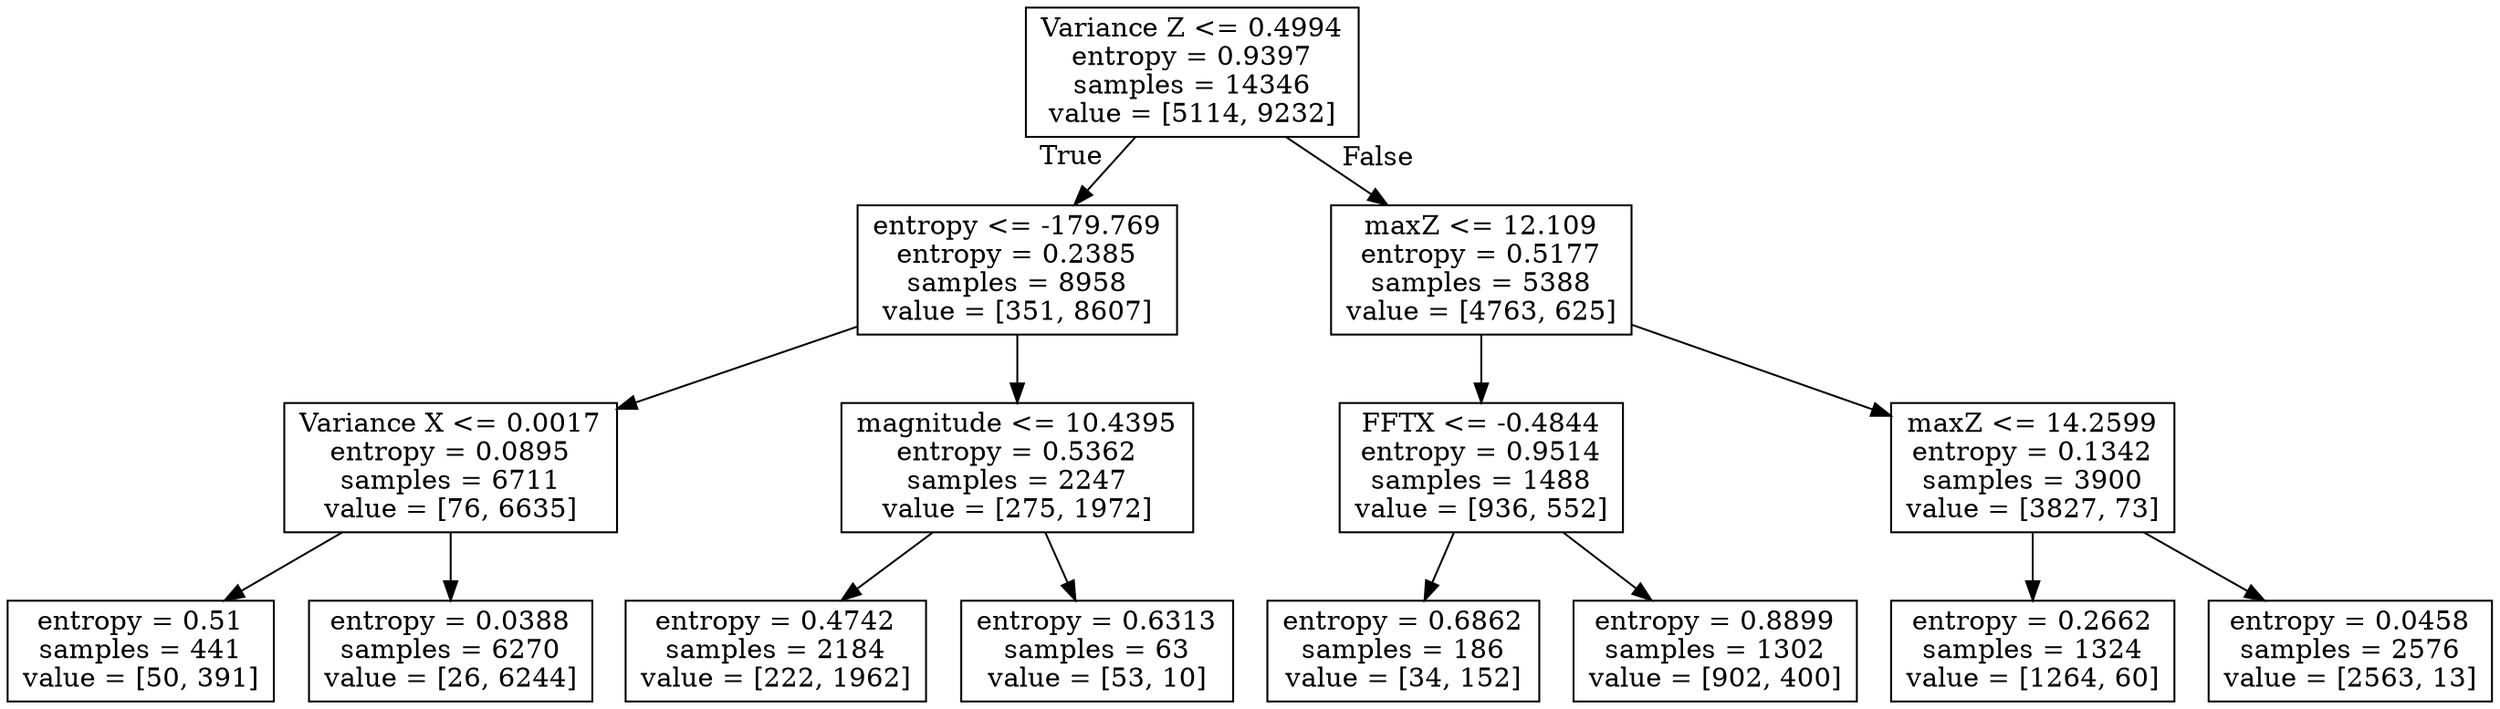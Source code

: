 digraph Tree {
node [shape=box] ;
0 [label="Variance Z <= 0.4994\nentropy = 0.9397\nsamples = 14346\nvalue = [5114, 9232]"] ;
1 [label="entropy <= -179.769\nentropy = 0.2385\nsamples = 8958\nvalue = [351, 8607]"] ;
0 -> 1 [labeldistance=2.5, labelangle=45, headlabel="True"] ;
2 [label="Variance X <= 0.0017\nentropy = 0.0895\nsamples = 6711\nvalue = [76, 6635]"] ;
1 -> 2 ;
3 [label="entropy = 0.51\nsamples = 441\nvalue = [50, 391]"] ;
2 -> 3 ;
4 [label="entropy = 0.0388\nsamples = 6270\nvalue = [26, 6244]"] ;
2 -> 4 ;
5 [label="magnitude <= 10.4395\nentropy = 0.5362\nsamples = 2247\nvalue = [275, 1972]"] ;
1 -> 5 ;
6 [label="entropy = 0.4742\nsamples = 2184\nvalue = [222, 1962]"] ;
5 -> 6 ;
7 [label="entropy = 0.6313\nsamples = 63\nvalue = [53, 10]"] ;
5 -> 7 ;
8 [label="maxZ <= 12.109\nentropy = 0.5177\nsamples = 5388\nvalue = [4763, 625]"] ;
0 -> 8 [labeldistance=2.5, labelangle=-45, headlabel="False"] ;
9 [label="FFTX <= -0.4844\nentropy = 0.9514\nsamples = 1488\nvalue = [936, 552]"] ;
8 -> 9 ;
10 [label="entropy = 0.6862\nsamples = 186\nvalue = [34, 152]"] ;
9 -> 10 ;
11 [label="entropy = 0.8899\nsamples = 1302\nvalue = [902, 400]"] ;
9 -> 11 ;
12 [label="maxZ <= 14.2599\nentropy = 0.1342\nsamples = 3900\nvalue = [3827, 73]"] ;
8 -> 12 ;
13 [label="entropy = 0.2662\nsamples = 1324\nvalue = [1264, 60]"] ;
12 -> 13 ;
14 [label="entropy = 0.0458\nsamples = 2576\nvalue = [2563, 13]"] ;
12 -> 14 ;
}